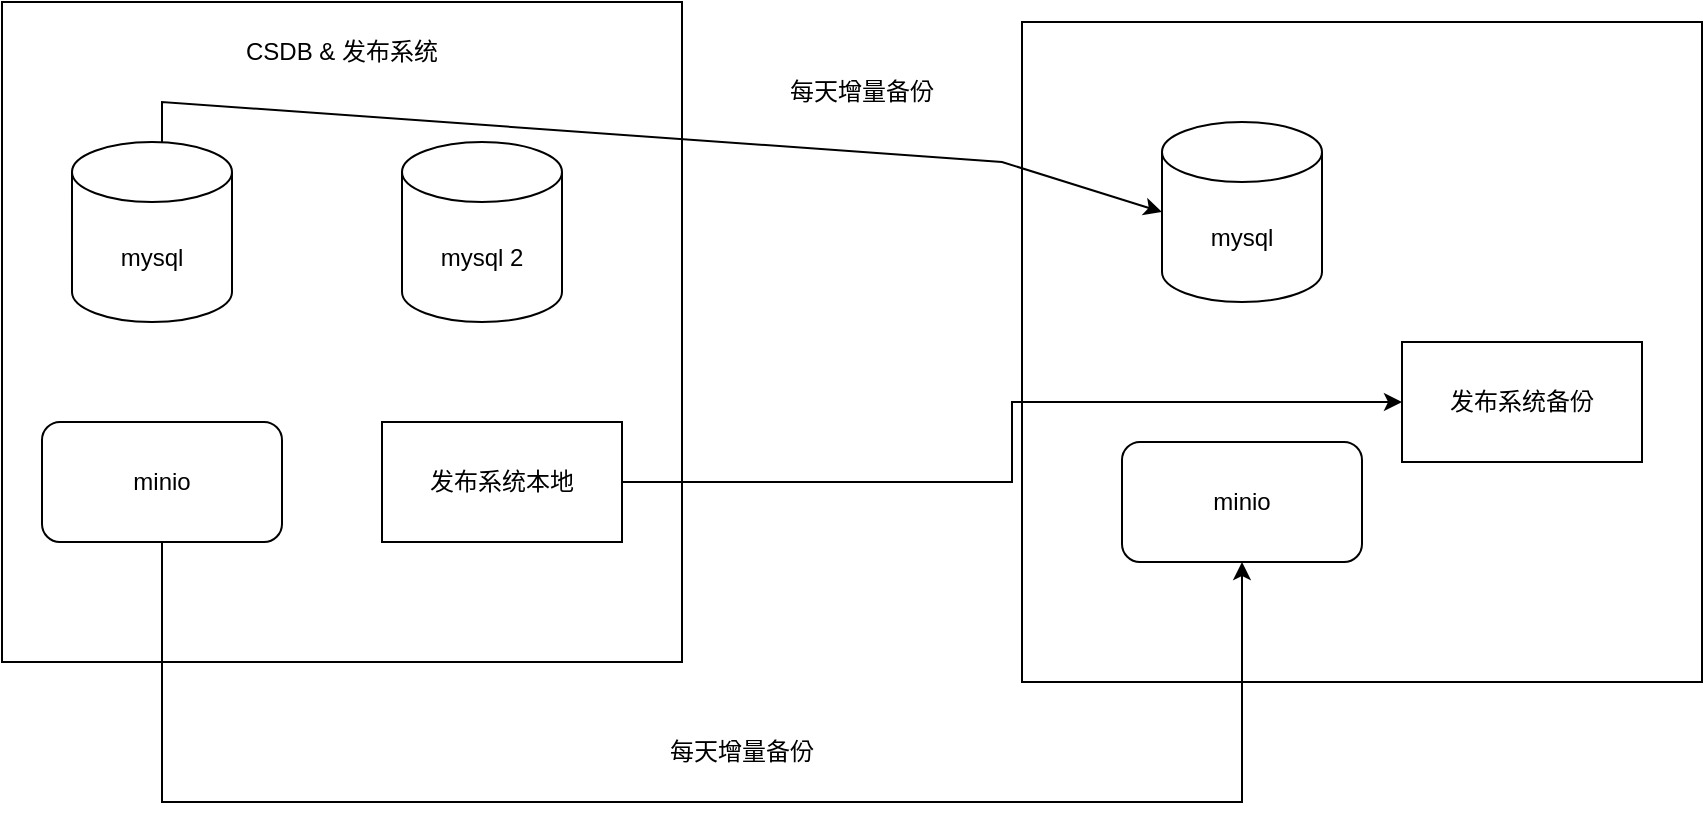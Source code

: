 <mxfile version="26.2.13">
  <diagram name="第 1 页" id="k096yYOhRBKUoAMuS81z">
    <mxGraphModel dx="1291" dy="663" grid="1" gridSize="10" guides="1" tooltips="1" connect="1" arrows="1" fold="1" page="1" pageScale="1" pageWidth="827" pageHeight="1169" math="0" shadow="0">
      <root>
        <mxCell id="0" />
        <mxCell id="1" parent="0" />
        <mxCell id="4QLVEUlT6ZixZRZqhM-1-4" value="" style="rounded=0;whiteSpace=wrap;html=1;" vertex="1" parent="1">
          <mxGeometry x="70" y="80" width="340" height="330" as="geometry" />
        </mxCell>
        <mxCell id="4QLVEUlT6ZixZRZqhM-1-2" value="mysql" style="shape=cylinder3;whiteSpace=wrap;html=1;boundedLbl=1;backgroundOutline=1;size=15;" vertex="1" parent="1">
          <mxGeometry x="105" y="150" width="80" height="90" as="geometry" />
        </mxCell>
        <mxCell id="4QLVEUlT6ZixZRZqhM-1-3" value="minio" style="rounded=1;whiteSpace=wrap;html=1;" vertex="1" parent="1">
          <mxGeometry x="90" y="290" width="120" height="60" as="geometry" />
        </mxCell>
        <mxCell id="4QLVEUlT6ZixZRZqhM-1-5" value="发布系统本地" style="rounded=0;whiteSpace=wrap;html=1;" vertex="1" parent="1">
          <mxGeometry x="260" y="290" width="120" height="60" as="geometry" />
        </mxCell>
        <mxCell id="4QLVEUlT6ZixZRZqhM-1-7" value="CSDB &amp;amp; 发布系统" style="text;html=1;align=center;verticalAlign=middle;whiteSpace=wrap;rounded=0;" vertex="1" parent="1">
          <mxGeometry x="185" y="90" width="110" height="30" as="geometry" />
        </mxCell>
        <mxCell id="4QLVEUlT6ZixZRZqhM-1-8" value="mysql 2" style="shape=cylinder3;whiteSpace=wrap;html=1;boundedLbl=1;backgroundOutline=1;size=15;" vertex="1" parent="1">
          <mxGeometry x="270" y="150" width="80" height="90" as="geometry" />
        </mxCell>
        <mxCell id="4QLVEUlT6ZixZRZqhM-1-9" value="" style="rounded=0;whiteSpace=wrap;html=1;" vertex="1" parent="1">
          <mxGeometry x="580" y="90" width="340" height="330" as="geometry" />
        </mxCell>
        <mxCell id="4QLVEUlT6ZixZRZqhM-1-10" value="" style="endArrow=classic;html=1;rounded=0;entryX=0;entryY=0.5;entryDx=0;entryDy=0;entryPerimeter=0;" edge="1" parent="1" target="4QLVEUlT6ZixZRZqhM-1-11">
          <mxGeometry width="50" height="50" relative="1" as="geometry">
            <mxPoint x="150" y="150" as="sourcePoint" />
            <mxPoint x="200" y="100" as="targetPoint" />
            <Array as="points">
              <mxPoint x="150" y="130" />
              <mxPoint x="570" y="160" />
            </Array>
          </mxGeometry>
        </mxCell>
        <mxCell id="4QLVEUlT6ZixZRZqhM-1-11" value="mysql" style="shape=cylinder3;whiteSpace=wrap;html=1;boundedLbl=1;backgroundOutline=1;size=15;" vertex="1" parent="1">
          <mxGeometry x="650" y="140" width="80" height="90" as="geometry" />
        </mxCell>
        <mxCell id="4QLVEUlT6ZixZRZqhM-1-12" value="每天增量备份" style="text;html=1;align=center;verticalAlign=middle;whiteSpace=wrap;rounded=0;" vertex="1" parent="1">
          <mxGeometry x="450" y="110" width="100" height="30" as="geometry" />
        </mxCell>
        <mxCell id="4QLVEUlT6ZixZRZqhM-1-14" value="minio" style="rounded=1;whiteSpace=wrap;html=1;" vertex="1" parent="1">
          <mxGeometry x="630" y="300" width="120" height="60" as="geometry" />
        </mxCell>
        <mxCell id="4QLVEUlT6ZixZRZqhM-1-15" value="" style="endArrow=classic;html=1;rounded=0;entryX=0.5;entryY=1;entryDx=0;entryDy=0;" edge="1" parent="1" source="4QLVEUlT6ZixZRZqhM-1-3" target="4QLVEUlT6ZixZRZqhM-1-14">
          <mxGeometry width="50" height="50" relative="1" as="geometry">
            <mxPoint x="160" y="520" as="sourcePoint" />
            <mxPoint x="700" y="470" as="targetPoint" />
            <Array as="points">
              <mxPoint x="150" y="480" />
              <mxPoint x="690" y="480" />
            </Array>
          </mxGeometry>
        </mxCell>
        <mxCell id="4QLVEUlT6ZixZRZqhM-1-16" value="每天增量备份" style="text;html=1;align=center;verticalAlign=middle;whiteSpace=wrap;rounded=0;" vertex="1" parent="1">
          <mxGeometry x="390" y="440" width="100" height="30" as="geometry" />
        </mxCell>
        <mxCell id="4QLVEUlT6ZixZRZqhM-1-22" value="发布系统备份" style="rounded=0;whiteSpace=wrap;html=1;" vertex="1" parent="1">
          <mxGeometry x="770" y="250" width="120" height="60" as="geometry" />
        </mxCell>
        <mxCell id="4QLVEUlT6ZixZRZqhM-1-17" style="edgeStyle=orthogonalEdgeStyle;rounded=0;orthogonalLoop=1;jettySize=auto;html=1;entryX=0;entryY=0.5;entryDx=0;entryDy=0;" edge="1" parent="1" source="4QLVEUlT6ZixZRZqhM-1-5" target="4QLVEUlT6ZixZRZqhM-1-22">
          <mxGeometry relative="1" as="geometry" />
        </mxCell>
      </root>
    </mxGraphModel>
  </diagram>
</mxfile>

